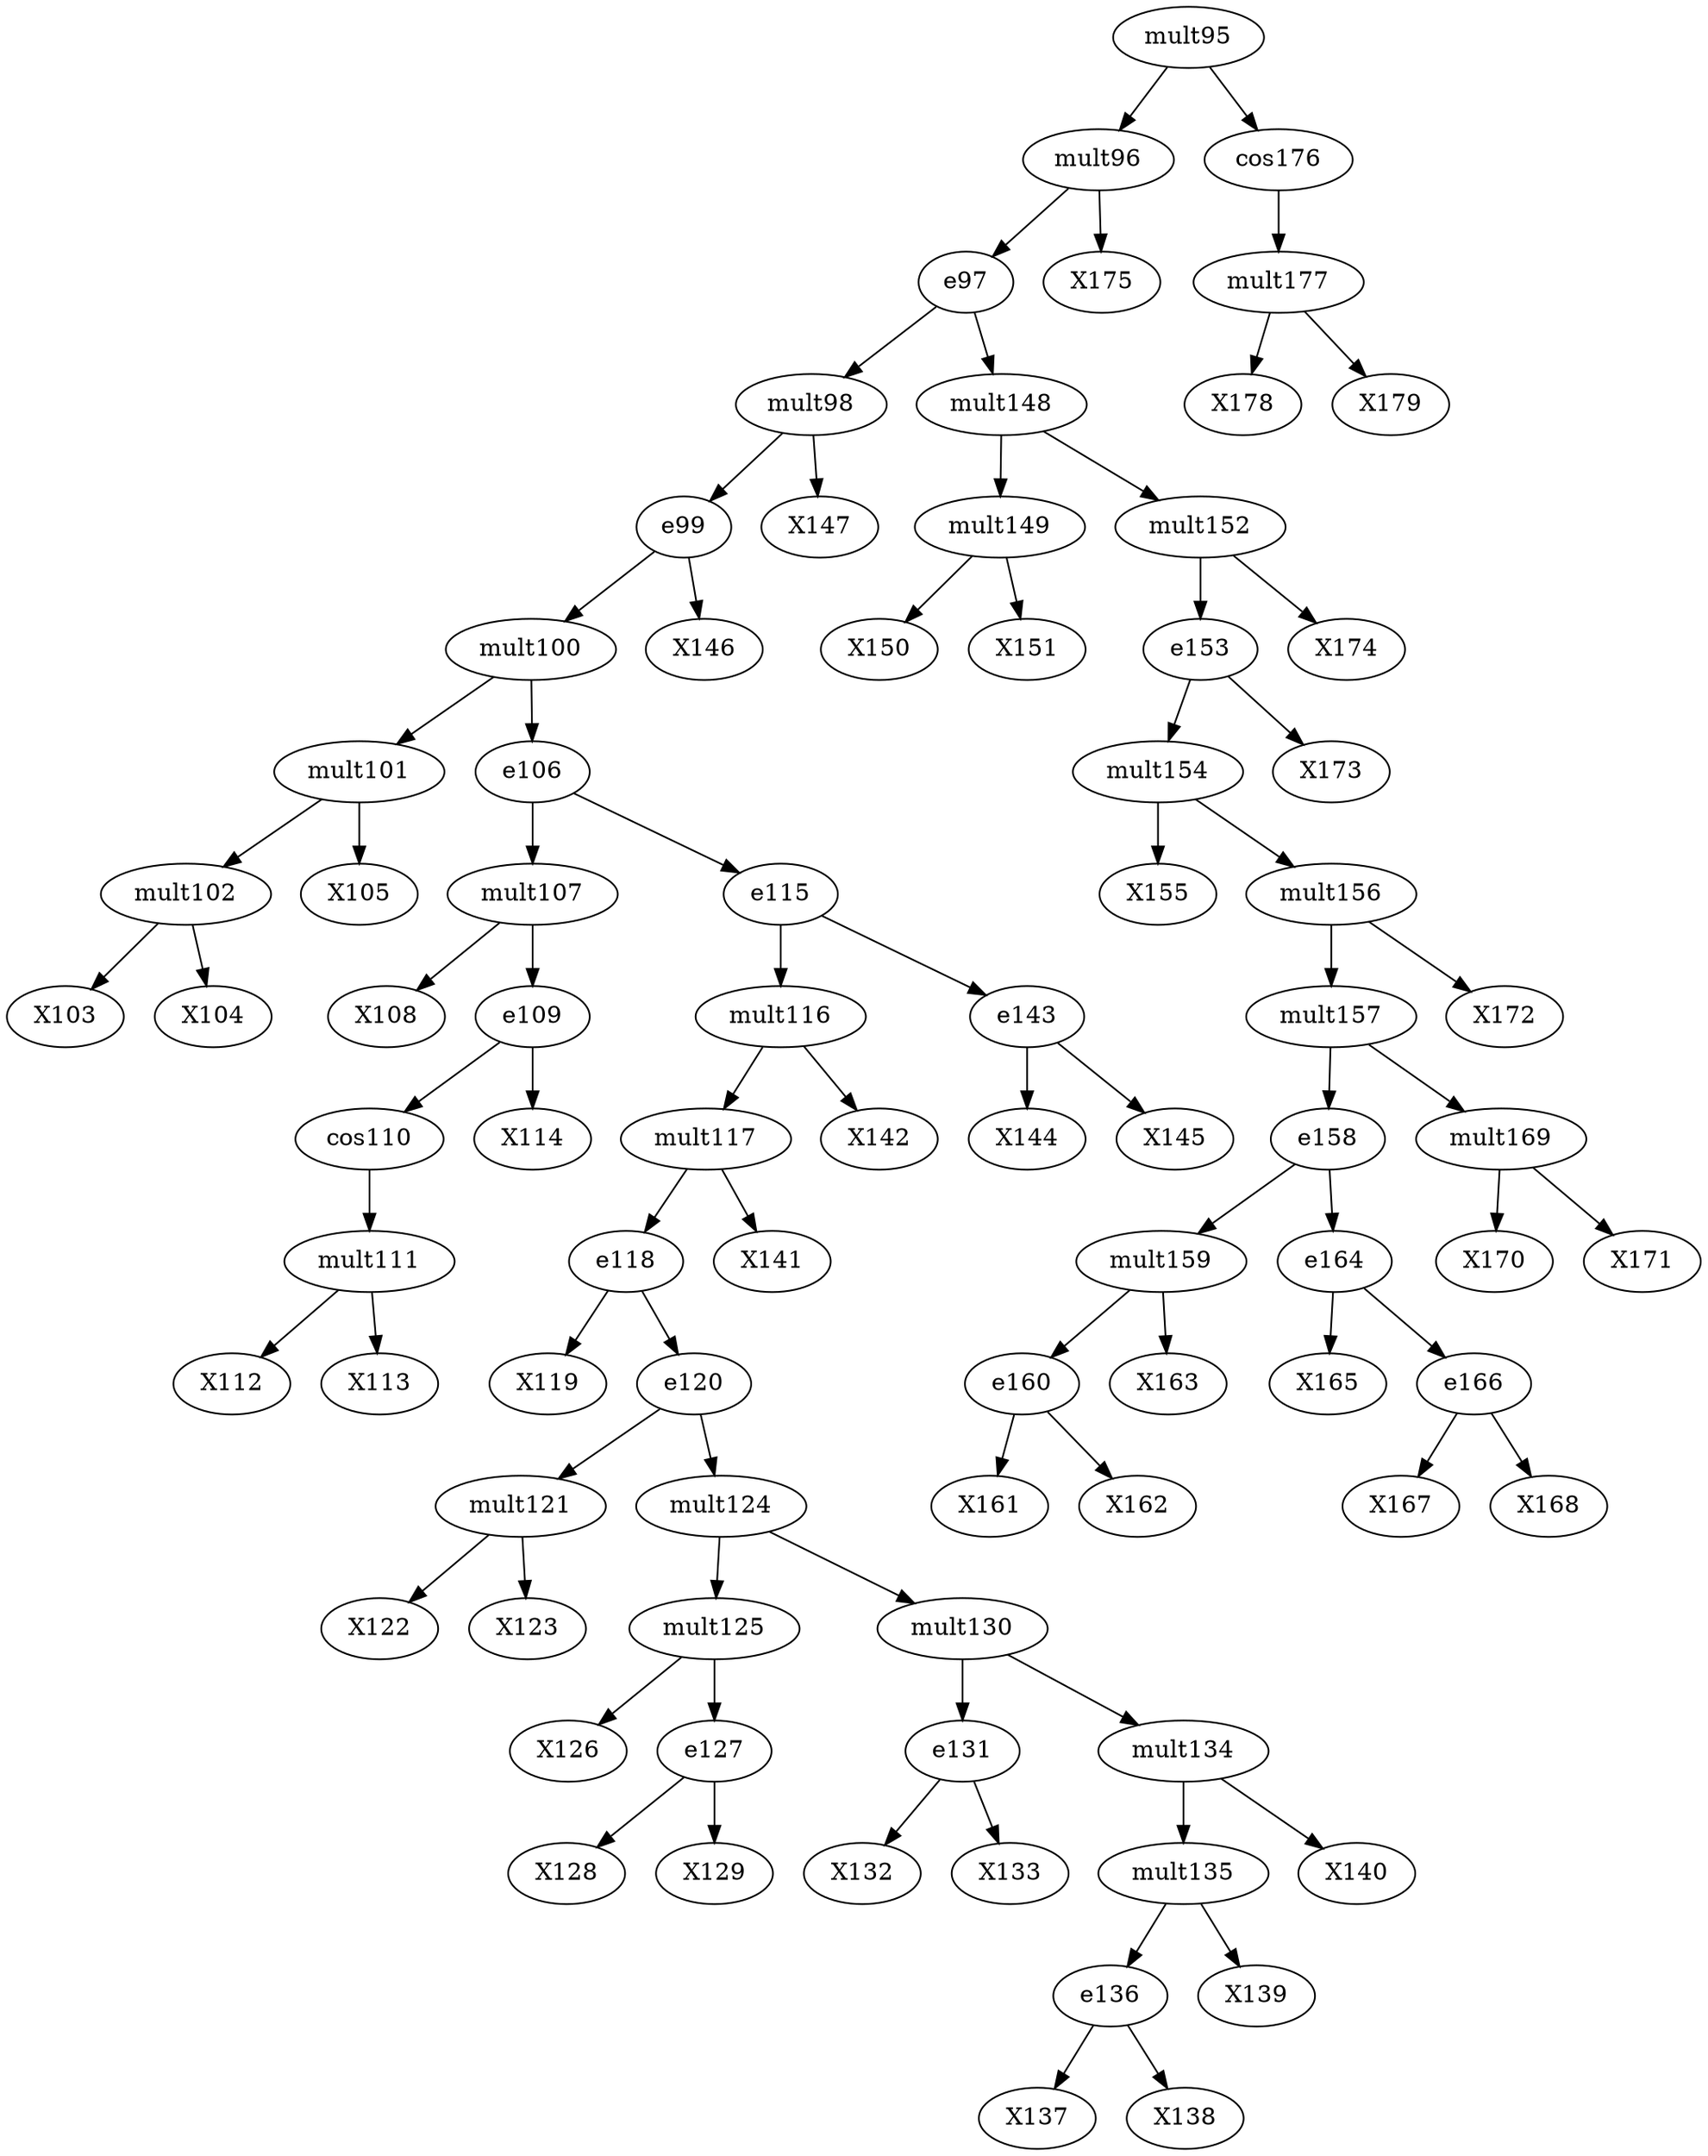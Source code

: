 digraph T {
	mult102 -> X103
	mult102 -> X104
	mult101 -> mult102
	mult101 -> X105
	mult100 -> mult101
	mult107 -> X108
	mult111 -> X112
	mult111 -> X113
	cos110 -> mult111
	e109 -> cos110
	e109 -> X114
	mult107 -> e109
	e106 -> mult107
	e118 -> X119
	mult121 -> X122
	mult121 -> X123
	e120 -> mult121
	mult125 -> X126
	e127 -> X128
	e127 -> X129
	mult125 -> e127
	mult124 -> mult125
	e131 -> X132
	e131 -> X133
	mult130 -> e131
	e136 -> X137
	e136 -> X138
	mult135 -> e136
	mult135 -> X139
	mult134 -> mult135
	mult134 -> X140
	mult130 -> mult134
	mult124 -> mult130
	e120 -> mult124
	e118 -> e120
	mult117 -> e118
	mult117 -> X141
	mult116 -> mult117
	mult116 -> X142
	e115 -> mult116
	e143 -> X144
	e143 -> X145
	e115 -> e143
	e106 -> e115
	mult100 -> e106
	e99 -> mult100
	e99 -> X146
	mult98 -> e99
	mult98 -> X147
	e97 -> mult98
	mult149 -> X150
	mult149 -> X151
	mult148 -> mult149
	mult154 -> X155
	e160 -> X161
	e160 -> X162
	mult159 -> e160
	mult159 -> X163
	e158 -> mult159
	e164 -> X165
	e166 -> X167
	e166 -> X168
	e164 -> e166
	e158 -> e164
	mult157 -> e158
	mult169 -> X170
	mult169 -> X171
	mult157 -> mult169
	mult156 -> mult157
	mult156 -> X172
	mult154 -> mult156
	e153 -> mult154
	e153 -> X173
	mult152 -> e153
	mult152 -> X174
	mult148 -> mult152
	e97 -> mult148
	mult96 -> e97
	mult96 -> X175
	mult95 -> mult96
	mult177 -> X178
	mult177 -> X179
	cos176 -> mult177
	mult95 -> cos176
}
